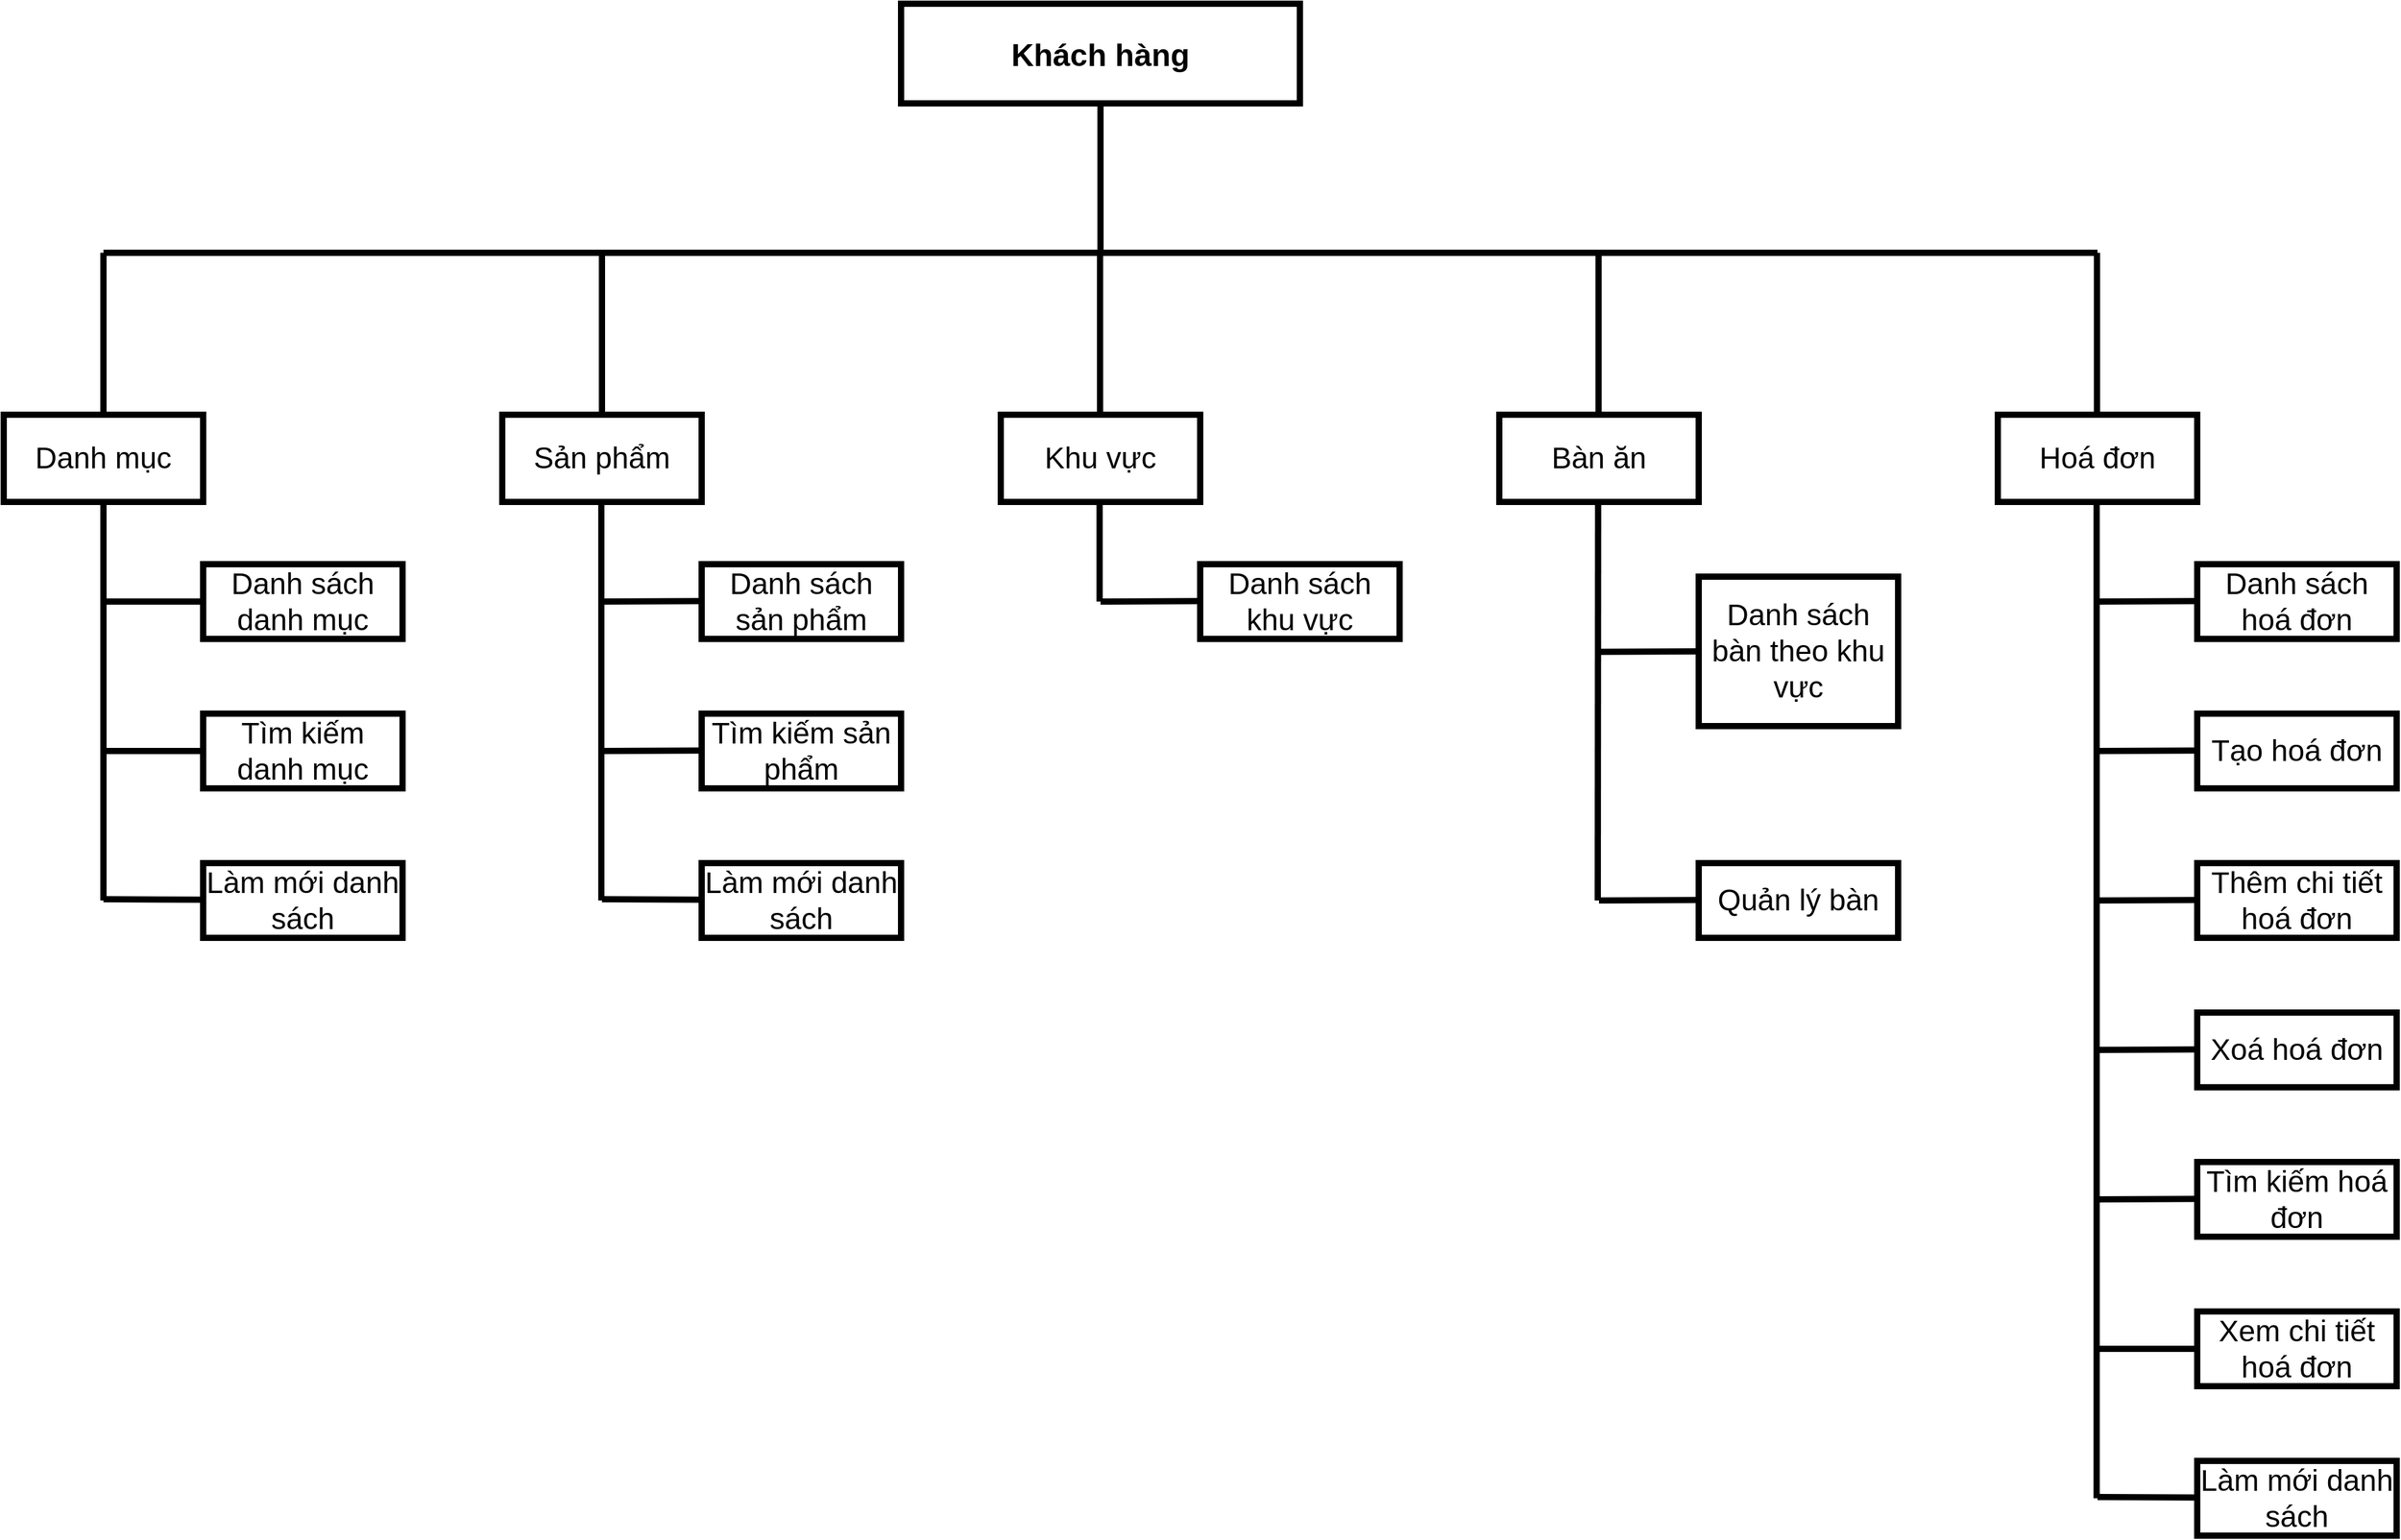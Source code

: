 <mxfile version="20.0.1" type="device"><diagram id="IetAsHHufUbiBQk2Ikel" name="Page-1"><mxGraphModel dx="2523" dy="909" grid="1" gridSize="10" guides="1" tooltips="1" connect="1" arrows="1" fold="1" page="1" pageScale="1" pageWidth="827" pageHeight="1169" math="0" shadow="0"><root><mxCell id="0"/><mxCell id="1" parent="0"/><mxCell id="kjqm-TQ8b0f86BTi1nD0-1" value="Nhân viên" style="rounded=0;whiteSpace=wrap;html=1;fontSize=25;fontStyle=1" parent="1" vertex="1"><mxGeometry x="400" y="80" width="320" height="80" as="geometry"/></mxCell><mxCell id="kjqm-TQ8b0f86BTi1nD0-2" value="" style="endArrow=none;html=1;entryX=0.5;entryY=1;entryDx=0;entryDy=0;strokeWidth=5;" parent="1" target="kjqm-TQ8b0f86BTi1nD0-1" edge="1"><mxGeometry width="50" height="50" relative="1" as="geometry"><mxPoint x="560" y="280" as="sourcePoint"/><mxPoint x="580" y="370" as="targetPoint"/></mxGeometry></mxCell><mxCell id="kjqm-TQ8b0f86BTi1nD0-3" value="" style="endArrow=none;html=1;strokeWidth=5;" parent="1" edge="1"><mxGeometry width="50" height="50" relative="1" as="geometry"><mxPoint x="-240" y="280" as="sourcePoint"/><mxPoint x="1360" y="280" as="targetPoint"/></mxGeometry></mxCell><mxCell id="kjqm-TQ8b0f86BTi1nD0-4" value="" style="endArrow=none;html=1;strokeWidth=5;" parent="1" target="kjqm-TQ8b0f86BTi1nD0-5" edge="1"><mxGeometry width="50" height="50" relative="1" as="geometry"><mxPoint x="-240" y="280" as="sourcePoint"/><mxPoint x="-240" y="280" as="targetPoint"/></mxGeometry></mxCell><mxCell id="kjqm-TQ8b0f86BTi1nD0-5" value="Danh mục" style="rounded=0;whiteSpace=wrap;html=1;fontSize=24;" parent="1" vertex="1"><mxGeometry x="-320" y="410" width="160" height="70" as="geometry"/></mxCell><mxCell id="kjqm-TQ8b0f86BTi1nD0-7" value="" style="endArrow=none;html=1;strokeWidth=5;" parent="1" target="kjqm-TQ8b0f86BTi1nD0-8" edge="1"><mxGeometry width="50" height="50" relative="1" as="geometry"><mxPoint x="-240" y="560" as="sourcePoint"/><mxPoint x="-160" y="560" as="targetPoint"/></mxGeometry></mxCell><mxCell id="kjqm-TQ8b0f86BTi1nD0-8" value="Danh sách danh mục" style="rounded=0;whiteSpace=wrap;html=1;fontSize=24;" parent="1" vertex="1"><mxGeometry x="-160" y="530" width="160" height="60" as="geometry"/></mxCell><mxCell id="kjqm-TQ8b0f86BTi1nD0-15" value="" style="endArrow=none;html=1;strokeWidth=5;" parent="1" edge="1"><mxGeometry width="50" height="50" relative="1" as="geometry"><mxPoint x="-240" y="680" as="sourcePoint"/><mxPoint x="-160.0" y="680" as="targetPoint"/></mxGeometry></mxCell><mxCell id="kjqm-TQ8b0f86BTi1nD0-16" value="Tìm kiếm danh mục" style="rounded=0;whiteSpace=wrap;html=1;fontSize=24;" parent="1" vertex="1"><mxGeometry x="-160" y="650" width="160" height="60" as="geometry"/></mxCell><mxCell id="kjqm-TQ8b0f86BTi1nD0-17" style="edgeStyle=orthogonalEdgeStyle;rounded=0;orthogonalLoop=1;jettySize=auto;html=1;endArrow=none;endFill=0;strokeWidth=5;" parent="1" source="kjqm-TQ8b0f86BTi1nD0-18" edge="1"><mxGeometry relative="1" as="geometry"><mxPoint x="160" y="280" as="targetPoint"/></mxGeometry></mxCell><mxCell id="kjqm-TQ8b0f86BTi1nD0-18" value="Sản phẩm" style="rounded=0;whiteSpace=wrap;html=1;fontSize=24;strokeWidth=5;" parent="1" vertex="1"><mxGeometry x="80" y="410" width="160" height="70" as="geometry"/></mxCell><mxCell id="kjqm-TQ8b0f86BTi1nD0-19" value="" style="endArrow=none;html=1;exitX=0;exitY=1;exitDx=0;exitDy=0;strokeWidth=5;" parent="1" edge="1"><mxGeometry width="50" height="50" relative="1" as="geometry"><mxPoint x="159.5" y="480.0" as="sourcePoint"/><mxPoint x="159.5" y="800" as="targetPoint"/></mxGeometry></mxCell><mxCell id="kjqm-TQ8b0f86BTi1nD0-20" value="" style="endArrow=none;html=1;strokeWidth=5;" parent="1" edge="1"><mxGeometry width="50" height="50" relative="1" as="geometry"><mxPoint x="160" y="560" as="sourcePoint"/><mxPoint x="240" y="559.66" as="targetPoint"/></mxGeometry></mxCell><mxCell id="kjqm-TQ8b0f86BTi1nD0-21" value="Danh sách sản phẩm" style="rounded=0;whiteSpace=wrap;html=1;fontSize=24;strokeWidth=5;" parent="1" vertex="1"><mxGeometry x="240" y="530" width="160" height="60" as="geometry"/></mxCell><mxCell id="kjqm-TQ8b0f86BTi1nD0-28" value="" style="endArrow=none;html=1;strokeWidth=5;" parent="1" edge="1"><mxGeometry width="50" height="50" relative="1" as="geometry"><mxPoint x="160" y="680" as="sourcePoint"/><mxPoint x="240" y="679.66" as="targetPoint"/></mxGeometry></mxCell><mxCell id="kjqm-TQ8b0f86BTi1nD0-29" value="Tìm kiếm sản phẩm" style="rounded=0;whiteSpace=wrap;html=1;fontSize=24;strokeWidth=5;" parent="1" vertex="1"><mxGeometry x="240" y="650" width="160" height="60" as="geometry"/></mxCell><mxCell id="kjqm-TQ8b0f86BTi1nD0-30" value="Khu vực" style="rounded=0;whiteSpace=wrap;html=1;" parent="1" vertex="1"><mxGeometry x="480" y="410" width="160" height="70" as="geometry"/></mxCell><mxCell id="kjqm-TQ8b0f86BTi1nD0-31" style="edgeStyle=orthogonalEdgeStyle;rounded=0;orthogonalLoop=1;jettySize=auto;html=1;endArrow=none;endFill=0;strokeWidth=5;" parent="1" edge="1"><mxGeometry relative="1" as="geometry"><mxPoint x="559.66" y="280" as="targetPoint"/><mxPoint x="559.66" y="410.0" as="sourcePoint"/></mxGeometry></mxCell><mxCell id="kjqm-TQ8b0f86BTi1nD0-32" value="" style="endArrow=none;html=1;exitX=0;exitY=1;exitDx=0;exitDy=0;strokeWidth=5;" parent="1" edge="1"><mxGeometry width="50" height="50" relative="1" as="geometry"><mxPoint x="559.29" y="480.0" as="sourcePoint"/><mxPoint x="559.29" y="560" as="targetPoint"/></mxGeometry></mxCell><mxCell id="kjqm-TQ8b0f86BTi1nD0-33" value="" style="endArrow=none;html=1;strokeWidth=5;" parent="1" edge="1"><mxGeometry width="50" height="50" relative="1" as="geometry"><mxPoint x="560" y="560" as="sourcePoint"/><mxPoint x="640" y="559.66" as="targetPoint"/></mxGeometry></mxCell><mxCell id="kjqm-TQ8b0f86BTi1nD0-34" value="Danh sách khu vực" style="rounded=0;whiteSpace=wrap;html=1;" parent="1" vertex="1"><mxGeometry x="640" y="530" width="160" height="60" as="geometry"/></mxCell><mxCell id="kjqm-TQ8b0f86BTi1nD0-41" value="Bàn ăn" style="rounded=0;whiteSpace=wrap;html=1;" parent="1" vertex="1"><mxGeometry x="880" y="410" width="160" height="70" as="geometry"/></mxCell><mxCell id="kjqm-TQ8b0f86BTi1nD0-42" style="edgeStyle=orthogonalEdgeStyle;rounded=0;orthogonalLoop=1;jettySize=auto;html=1;endArrow=none;endFill=0;strokeWidth=5;" parent="1" edge="1"><mxGeometry relative="1" as="geometry"><mxPoint x="959.66" y="280" as="targetPoint"/><mxPoint x="959.66" y="410.0" as="sourcePoint"/></mxGeometry></mxCell><mxCell id="kjqm-TQ8b0f86BTi1nD0-43" value="" style="endArrow=none;html=1;exitX=0;exitY=1;exitDx=0;exitDy=0;strokeWidth=5;" parent="1" edge="1"><mxGeometry width="50" height="50" relative="1" as="geometry"><mxPoint x="959.29" y="480.0" as="sourcePoint"/><mxPoint x="959" y="800" as="targetPoint"/></mxGeometry></mxCell><mxCell id="kjqm-TQ8b0f86BTi1nD0-44" value="" style="endArrow=none;html=1;strokeWidth=5;" parent="1" edge="1"><mxGeometry width="50" height="50" relative="1" as="geometry"><mxPoint x="960" y="600.34" as="sourcePoint"/><mxPoint x="1040" y="600.0" as="targetPoint"/></mxGeometry></mxCell><mxCell id="kjqm-TQ8b0f86BTi1nD0-52" value="" style="endArrow=none;html=1;strokeWidth=5;" parent="1" edge="1"><mxGeometry width="50" height="50" relative="1" as="geometry"><mxPoint x="960" y="800" as="sourcePoint"/><mxPoint x="1040.0" y="799.66" as="targetPoint"/></mxGeometry></mxCell><mxCell id="kjqm-TQ8b0f86BTi1nD0-54" value="Hoá đơn" style="rounded=0;whiteSpace=wrap;html=1;" parent="1" vertex="1"><mxGeometry x="1280" y="410" width="160" height="70" as="geometry"/></mxCell><mxCell id="kjqm-TQ8b0f86BTi1nD0-55" style="edgeStyle=orthogonalEdgeStyle;rounded=0;orthogonalLoop=1;jettySize=auto;html=1;endArrow=none;endFill=0;strokeWidth=5;" parent="1" edge="1"><mxGeometry relative="1" as="geometry"><mxPoint x="1359.58" y="280" as="targetPoint"/><mxPoint x="1359.58" y="410" as="sourcePoint"/></mxGeometry></mxCell><mxCell id="kjqm-TQ8b0f86BTi1nD0-56" value="" style="endArrow=none;html=1;exitX=0;exitY=1;exitDx=0;exitDy=0;" parent="1" edge="1"><mxGeometry width="50" height="50" relative="1" as="geometry"><mxPoint x="1359.29" y="480" as="sourcePoint"/><mxPoint x="1359.29" y="1280" as="targetPoint"/></mxGeometry></mxCell><mxCell id="kjqm-TQ8b0f86BTi1nD0-57" value="" style="endArrow=none;html=1;strokeWidth=5;" parent="1" edge="1"><mxGeometry width="50" height="50" relative="1" as="geometry"><mxPoint x="1360" y="560" as="sourcePoint"/><mxPoint x="1440" y="559.58" as="targetPoint"/></mxGeometry></mxCell><mxCell id="kjqm-TQ8b0f86BTi1nD0-58" value="Danh sách hoá đơn" style="rounded=0;whiteSpace=wrap;html=1;" parent="1" vertex="1"><mxGeometry x="1440" y="530" width="160" height="60" as="geometry"/></mxCell><mxCell id="kjqm-TQ8b0f86BTi1nD0-59" value="" style="endArrow=none;html=1;strokeWidth=5;" parent="1" edge="1"><mxGeometry width="50" height="50" relative="1" as="geometry"><mxPoint x="1360" y="680" as="sourcePoint"/><mxPoint x="1440" y="679.58" as="targetPoint"/></mxGeometry></mxCell><mxCell id="kjqm-TQ8b0f86BTi1nD0-60" value="Tạo hoá đơn" style="rounded=0;whiteSpace=wrap;html=1;" parent="1" vertex="1"><mxGeometry x="1440" y="650" width="160" height="60" as="geometry"/></mxCell><mxCell id="kjqm-TQ8b0f86BTi1nD0-61" value="" style="endArrow=none;html=1;strokeWidth=5;" parent="1" edge="1"><mxGeometry width="50" height="50" relative="1" as="geometry"><mxPoint x="1360" y="800" as="sourcePoint"/><mxPoint x="1440" y="799.58" as="targetPoint"/></mxGeometry></mxCell><mxCell id="kjqm-TQ8b0f86BTi1nD0-62" value="Thêm chi tiết hoá đơn" style="rounded=0;whiteSpace=wrap;html=1;" parent="1" vertex="1"><mxGeometry x="1440" y="770" width="160" height="60" as="geometry"/></mxCell><mxCell id="kjqm-TQ8b0f86BTi1nD0-63" value="Xoá hoá đơn" style="rounded=0;whiteSpace=wrap;html=1;" parent="1" vertex="1"><mxGeometry x="1440" y="890" width="160" height="60" as="geometry"/></mxCell><mxCell id="kjqm-TQ8b0f86BTi1nD0-64" value="" style="endArrow=none;html=1;strokeWidth=5;" parent="1" edge="1"><mxGeometry width="50" height="50" relative="1" as="geometry"><mxPoint x="1360" y="920" as="sourcePoint"/><mxPoint x="1440" y="919.58" as="targetPoint"/></mxGeometry></mxCell><mxCell id="kjqm-TQ8b0f86BTi1nD0-65" value="" style="endArrow=none;html=1;strokeWidth=5;" parent="1" edge="1"><mxGeometry width="50" height="50" relative="1" as="geometry"><mxPoint x="1360" y="1040" as="sourcePoint"/><mxPoint x="1440" y="1039.58" as="targetPoint"/></mxGeometry></mxCell><mxCell id="kjqm-TQ8b0f86BTi1nD0-66" value="Tìm kiếm hoá đơn" style="rounded=0;whiteSpace=wrap;html=1;" parent="1" vertex="1"><mxGeometry x="1440" y="1010" width="160" height="60" as="geometry"/></mxCell><mxCell id="kjqm-TQ8b0f86BTi1nD0-68" value="" style="endArrow=none;html=1;strokeWidth=5;" parent="1" edge="1"><mxGeometry width="50" height="50" relative="1" as="geometry"><mxPoint x="1360" y="1160" as="sourcePoint"/><mxPoint x="1440" y="1160" as="targetPoint"/></mxGeometry></mxCell><mxCell id="kjqm-TQ8b0f86BTi1nD0-69" value="Xem chi tiết hoá đơn" style="rounded=0;whiteSpace=wrap;html=1;" parent="1" vertex="1"><mxGeometry x="1440" y="1130" width="160" height="60" as="geometry"/></mxCell><mxCell id="kjqm-TQ8b0f86BTi1nD0-70" value="" style="endArrow=none;html=1;" parent="1" edge="1"><mxGeometry width="50" height="50" relative="1" as="geometry"><mxPoint x="1440" y="1280" as="sourcePoint"/><mxPoint x="1440" y="1280" as="targetPoint"/></mxGeometry></mxCell><mxCell id="kjqm-TQ8b0f86BTi1nD0-82" value="" style="endArrow=none;html=1;strokeWidth=5;" parent="1" edge="1"><mxGeometry width="50" height="50" relative="1" as="geometry"><mxPoint x="-240" y="799" as="sourcePoint"/><mxPoint x="-160" y="799.41" as="targetPoint"/></mxGeometry></mxCell><mxCell id="kjqm-TQ8b0f86BTi1nD0-83" value="Làm mới danh sách" style="rounded=0;whiteSpace=wrap;html=1;fontSize=24;" parent="1" vertex="1"><mxGeometry x="-160" y="770" width="160" height="60" as="geometry"/></mxCell><mxCell id="kjqm-TQ8b0f86BTi1nD0-84" value="Làm mới danh sách" style="rounded=0;whiteSpace=wrap;html=1;fontSize=24;strokeWidth=5;" parent="1" vertex="1"><mxGeometry x="240" y="770" width="160" height="60" as="geometry"/></mxCell><mxCell id="kjqm-TQ8b0f86BTi1nD0-85" value="" style="endArrow=none;html=1;strokeWidth=5;" parent="1" edge="1"><mxGeometry width="50" height="50" relative="1" as="geometry"><mxPoint x="160" y="799" as="sourcePoint"/><mxPoint x="240" y="799.41" as="targetPoint"/></mxGeometry></mxCell><mxCell id="kjqm-TQ8b0f86BTi1nD0-86" value="" style="endArrow=none;html=1;strokeWidth=5;" parent="1" edge="1"><mxGeometry width="50" height="50" relative="1" as="geometry"><mxPoint x="1360" y="1279" as="sourcePoint"/><mxPoint x="1440" y="1279.41" as="targetPoint"/></mxGeometry></mxCell><mxCell id="kjqm-TQ8b0f86BTi1nD0-87" value="Làm mới danh sách" style="rounded=0;whiteSpace=wrap;html=1;" parent="1" vertex="1"><mxGeometry x="1440" y="1250" width="160" height="60" as="geometry"/></mxCell><mxCell id="AcTvpRzplTPS5KscvjZx-1" value="Làm mới danh sách" style="rounded=0;whiteSpace=wrap;html=1;fontSize=24;strokeWidth=5;" parent="1" vertex="1"><mxGeometry x="1440" y="1250" width="160" height="60" as="geometry"/></mxCell><mxCell id="AcTvpRzplTPS5KscvjZx-2" value="Xem chi tiết hoá đơn" style="rounded=0;whiteSpace=wrap;html=1;fontSize=24;strokeWidth=5;" parent="1" vertex="1"><mxGeometry x="1440" y="1130" width="160" height="60" as="geometry"/></mxCell><mxCell id="AcTvpRzplTPS5KscvjZx-3" value="Tìm kiếm hoá đơn" style="rounded=0;whiteSpace=wrap;html=1;fontSize=24;strokeWidth=5;" parent="1" vertex="1"><mxGeometry x="1440" y="1010" width="160" height="60" as="geometry"/></mxCell><mxCell id="AcTvpRzplTPS5KscvjZx-4" value="Xoá hoá đơn" style="rounded=0;whiteSpace=wrap;html=1;fontSize=24;strokeWidth=5;" parent="1" vertex="1"><mxGeometry x="1440" y="890" width="160" height="60" as="geometry"/></mxCell><mxCell id="AcTvpRzplTPS5KscvjZx-5" value="Thêm chi tiết hoá đơn" style="rounded=0;whiteSpace=wrap;html=1;fontSize=24;strokeWidth=5;" parent="1" vertex="1"><mxGeometry x="1440" y="770" width="160" height="60" as="geometry"/></mxCell><mxCell id="AcTvpRzplTPS5KscvjZx-6" value="Tạo hoá đơn" style="rounded=0;whiteSpace=wrap;html=1;fontSize=24;strokeWidth=5;" parent="1" vertex="1"><mxGeometry x="1440" y="650" width="160" height="60" as="geometry"/></mxCell><mxCell id="AcTvpRzplTPS5KscvjZx-7" value="Danh sách hoá đơn" style="rounded=0;whiteSpace=wrap;html=1;fontSize=24;strokeWidth=5;" parent="1" vertex="1"><mxGeometry x="1440" y="530" width="160" height="60" as="geometry"/></mxCell><mxCell id="AcTvpRzplTPS5KscvjZx-8" value="Hoá đơn" style="rounded=0;whiteSpace=wrap;html=1;fontSize=24;strokeWidth=5;" parent="1" vertex="1"><mxGeometry x="1280" y="410" width="160" height="70" as="geometry"/></mxCell><mxCell id="AcTvpRzplTPS5KscvjZx-9" value="Quản lý bàn" style="rounded=0;whiteSpace=wrap;html=1;fontSize=24;strokeWidth=5;" parent="1" vertex="1"><mxGeometry x="1040" y="770" width="160" height="60" as="geometry"/></mxCell><mxCell id="AcTvpRzplTPS5KscvjZx-10" value="Danh sách bàn theo khu vực" style="rounded=0;whiteSpace=wrap;html=1;fontSize=24;strokeWidth=5;" parent="1" vertex="1"><mxGeometry x="1040" y="540" width="160" height="120" as="geometry"/></mxCell><mxCell id="AcTvpRzplTPS5KscvjZx-11" value="Bàn ăn" style="rounded=0;whiteSpace=wrap;html=1;fontSize=24;strokeWidth=5;" parent="1" vertex="1"><mxGeometry x="880" y="410" width="160" height="70" as="geometry"/></mxCell><mxCell id="AcTvpRzplTPS5KscvjZx-12" value="Danh sách khu vực" style="rounded=0;whiteSpace=wrap;html=1;fontSize=24;strokeWidth=5;" parent="1" vertex="1"><mxGeometry x="640" y="530" width="160" height="60" as="geometry"/></mxCell><mxCell id="AcTvpRzplTPS5KscvjZx-13" value="Khu vực" style="rounded=0;whiteSpace=wrap;html=1;fontSize=24;strokeWidth=5;" parent="1" vertex="1"><mxGeometry x="480" y="410" width="160" height="70" as="geometry"/></mxCell><mxCell id="otZiNT5BOVf_LYJN19-r-1" value="" style="endArrow=none;html=1;fontSize=24;exitX=0.5;exitY=1;exitDx=0;exitDy=0;strokeWidth=5;" parent="1" source="kjqm-TQ8b0f86BTi1nD0-5" edge="1"><mxGeometry width="50" height="50" relative="1" as="geometry"><mxPoint x="240" y="900" as="sourcePoint"/><mxPoint x="-240" y="800" as="targetPoint"/></mxGeometry></mxCell><mxCell id="otZiNT5BOVf_LYJN19-r-2" value="Khách hàng" style="rounded=0;whiteSpace=wrap;html=1;fontSize=25;fontStyle=1;strokeWidth=5;" parent="1" vertex="1"><mxGeometry x="400" y="80" width="320" height="80" as="geometry"/></mxCell><mxCell id="otZiNT5BOVf_LYJN19-r-3" value="Danh mục" style="rounded=0;whiteSpace=wrap;html=1;fontSize=24;strokeWidth=5;" parent="1" vertex="1"><mxGeometry x="-320" y="410" width="160" height="70" as="geometry"/></mxCell><mxCell id="otZiNT5BOVf_LYJN19-r-4" value="Danh sách danh mục" style="rounded=0;whiteSpace=wrap;html=1;fontSize=24;strokeWidth=5;" parent="1" vertex="1"><mxGeometry x="-160" y="530" width="160" height="60" as="geometry"/></mxCell><mxCell id="otZiNT5BOVf_LYJN19-r-5" value="Tìm kiếm danh mục" style="rounded=0;whiteSpace=wrap;html=1;fontSize=24;strokeWidth=5;" parent="1" vertex="1"><mxGeometry x="-160" y="650" width="160" height="60" as="geometry"/></mxCell><mxCell id="otZiNT5BOVf_LYJN19-r-6" value="Làm mới danh sách" style="rounded=0;whiteSpace=wrap;html=1;fontSize=24;strokeWidth=5;" parent="1" vertex="1"><mxGeometry x="-160" y="770" width="160" height="60" as="geometry"/></mxCell><mxCell id="otZiNT5BOVf_LYJN19-r-13" value="" style="endArrow=none;html=1;exitX=0;exitY=1;exitDx=0;exitDy=0;strokeWidth=5;" parent="1" edge="1"><mxGeometry width="50" height="50" relative="1" as="geometry"><mxPoint x="1359.29" y="480" as="sourcePoint"/><mxPoint x="1359.29" y="1280" as="targetPoint"/></mxGeometry></mxCell></root></mxGraphModel></diagram></mxfile>